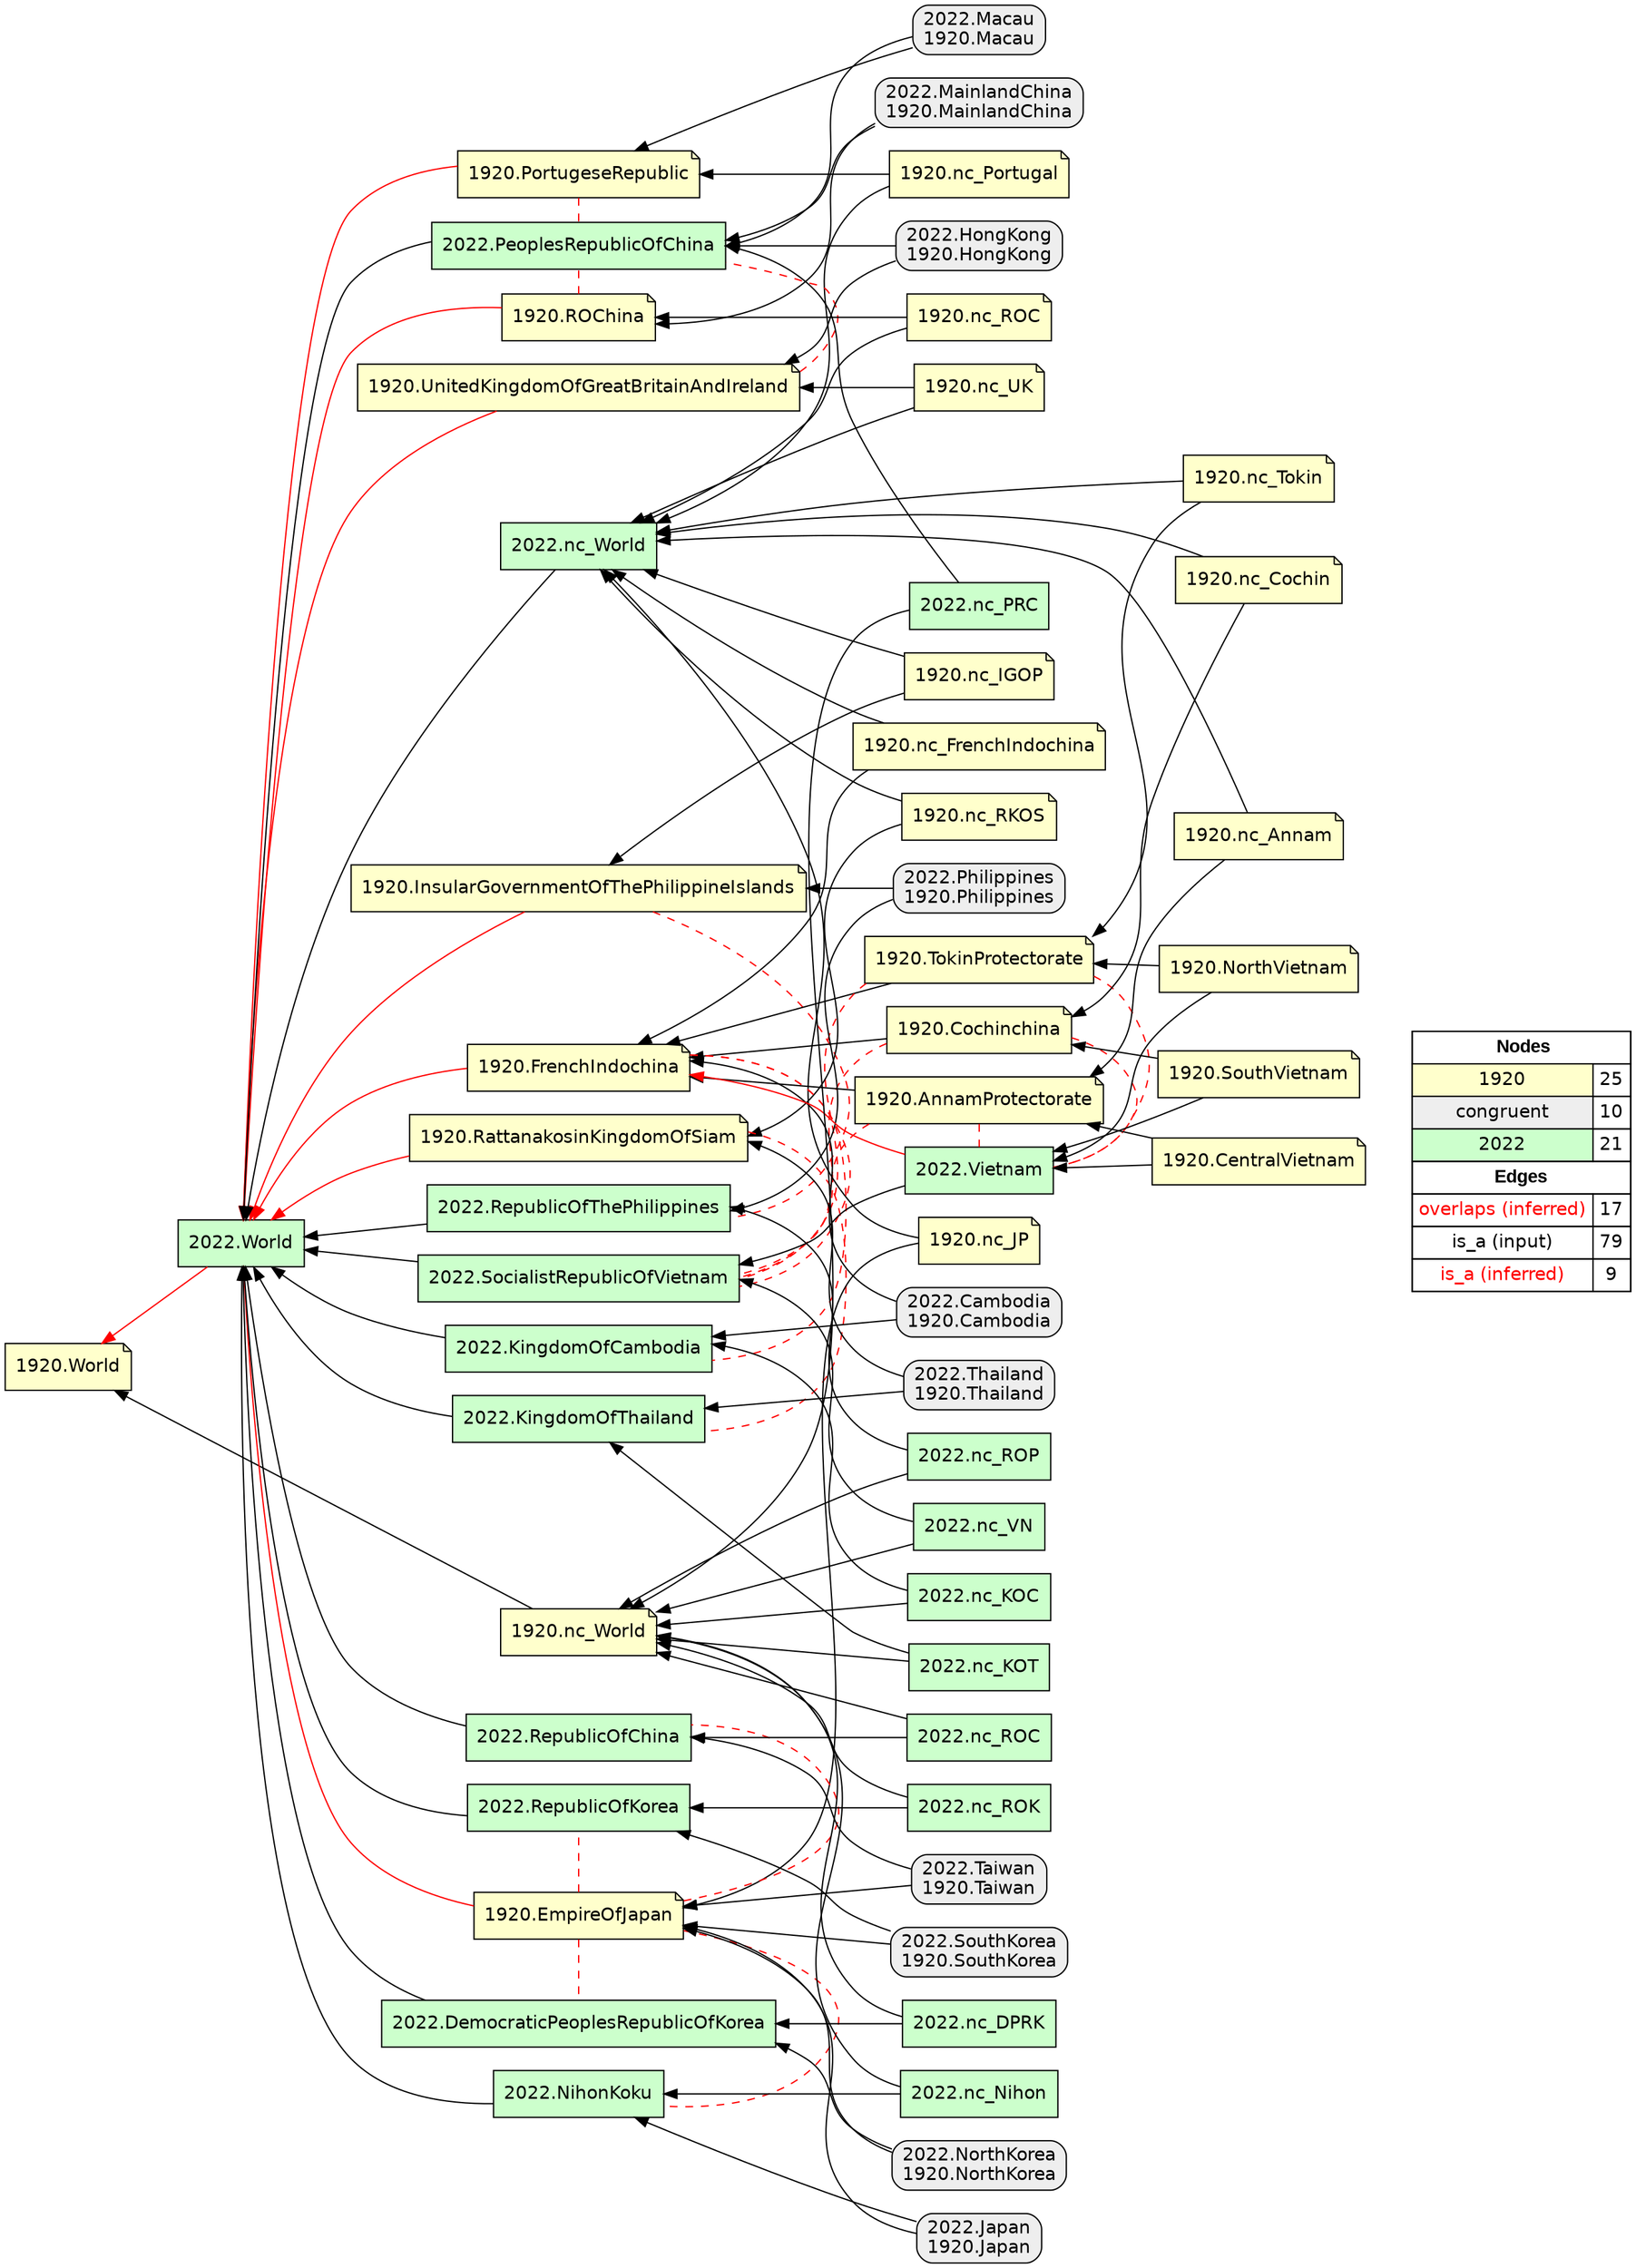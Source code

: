 digraph{
rankdir=RL
node[shape=note style=filled fillcolor="#FFFFCC" fontname="helvetica"] 
"1920.InsularGovernmentOfThePhilippineIslands"
"1920.World"
"1920.nc_Portugal"
"1920.nc_World"
"1920.UnitedKingdomOfGreatBritainAndIreland"
"1920.TokinProtectorate"
"1920.Cochinchina"
"1920.nc_UK"
"1920.nc_Cochin"
"1920.AnnamProtectorate"
"1920.CentralVietnam"
"1920.nc_Tokin"
"1920.nc_RKOS"
"1920.nc_IGOP"
"1920.PortugeseRepublic"
"1920.RattanakosinKingdomOfSiam"
"1920.nc_JP"
"1920.SouthVietnam"
"1920.nc_ROC"
"1920.ROChina"
"1920.FrenchIndochina"
"1920.nc_Annam"
"1920.EmpireOfJapan"
"1920.nc_FrenchIndochina"
"1920.NorthVietnam"
node[shape=box style="filled,rounded" fillcolor="#EEEEEE" fontname="helvetica"] 
"2022.Macau\n1920.Macau"
"2022.Cambodia\n1920.Cambodia"
"2022.Japan\n1920.Japan"
"2022.NorthKorea\n1920.NorthKorea"
"2022.MainlandChina\n1920.MainlandChina"
"2022.HongKong\n1920.HongKong"
"2022.Taiwan\n1920.Taiwan"
"2022.Thailand\n1920.Thailand"
"2022.Philippines\n1920.Philippines"
"2022.SouthKorea\n1920.SouthKorea"
node[shape=box style=filled fillcolor="#CCFFCC" fontname="helvetica"] 
"2022.nc_DPRK"
"2022.nc_VN"
"2022.RepublicOfKorea"
"2022.DemocraticPeoplesRepublicOfKorea"
"2022.nc_World"
"2022.PeoplesRepublicOfChina"
"2022.nc_ROC"
"2022.RepublicOfChina"
"2022.SocialistRepublicOfVietnam"
"2022.nc_ROP"
"2022.KingdomOfCambodia"
"2022.nc_Nihon"
"2022.Vietnam"
"2022.NihonKoku"
"2022.World"
"2022.KingdomOfThailand"
"2022.nc_PRC"
"2022.nc_ROK"
"2022.nc_KOC"
"2022.nc_KOT"
"2022.RepublicOfThePhilippines"
edge[arrowhead=none style=dashed color="#FF0000" constraint=false penwidth=1]
"1920.PortugeseRepublic" -> "2022.PeoplesRepublicOfChina"
"1920.EmpireOfJapan" -> "2022.RepublicOfKorea"
"1920.AnnamProtectorate" -> "2022.Vietnam"
"1920.EmpireOfJapan" -> "2022.NihonKoku"
"1920.AnnamProtectorate" -> "2022.SocialistRepublicOfVietnam"
"1920.UnitedKingdomOfGreatBritainAndIreland" -> "2022.PeoplesRepublicOfChina"
"1920.FrenchIndochina" -> "2022.KingdomOfCambodia"
"1920.RattanakosinKingdomOfSiam" -> "2022.KingdomOfThailand"
"1920.Cochinchina" -> "2022.Vietnam"
"1920.TokinProtectorate" -> "2022.Vietnam"
"1920.FrenchIndochina" -> "2022.SocialistRepublicOfVietnam"
"1920.EmpireOfJapan" -> "2022.RepublicOfChina"
"1920.ROChina" -> "2022.PeoplesRepublicOfChina"
"1920.Cochinchina" -> "2022.SocialistRepublicOfVietnam"
"1920.EmpireOfJapan" -> "2022.DemocraticPeoplesRepublicOfKorea"
"1920.InsularGovernmentOfThePhilippineIslands" -> "2022.RepublicOfThePhilippines"
"1920.TokinProtectorate" -> "2022.SocialistRepublicOfVietnam"
edge[arrowhead=normal style=dotted color="#000000" constraint=true penwidth=1]
edge[arrowhead=normal style=solid color="#000000" constraint=true penwidth=1]
"2022.HongKong\n1920.HongKong" -> "2022.PeoplesRepublicOfChina"
"2022.nc_ROC" -> "2022.RepublicOfChina"
"2022.nc_DPRK" -> "2022.DemocraticPeoplesRepublicOfKorea"
"1920.nc_ROC" -> "1920.ROChina"
"1920.nc_Portugal" -> "2022.nc_World"
"2022.RepublicOfKorea" -> "2022.World"
"2022.nc_DPRK" -> "1920.nc_World"
"2022.Taiwan\n1920.Taiwan" -> "2022.RepublicOfChina"
"1920.nc_UK" -> "1920.UnitedKingdomOfGreatBritainAndIreland"
"1920.nc_Tokin" -> "1920.TokinProtectorate"
"2022.nc_Nihon" -> "1920.nc_World"
"2022.Philippines\n1920.Philippines" -> "2022.RepublicOfThePhilippines"
"2022.nc_ROK" -> "2022.RepublicOfKorea"
"1920.nc_Portugal" -> "1920.PortugeseRepublic"
"1920.NorthVietnam" -> "2022.Vietnam"
"1920.nc_Annam" -> "1920.AnnamProtectorate"
"2022.nc_Nihon" -> "2022.NihonKoku"
"1920.SouthVietnam" -> "2022.Vietnam"
"2022.Macau\n1920.Macau" -> "2022.PeoplesRepublicOfChina"
"2022.RepublicOfChina" -> "2022.World"
"2022.nc_ROP" -> "1920.nc_World"
"1920.NorthVietnam" -> "1920.TokinProtectorate"
"2022.SocialistRepublicOfVietnam" -> "2022.World"
"2022.nc_KOT" -> "2022.KingdomOfThailand"
"2022.Japan\n1920.Japan" -> "2022.NihonKoku"
"1920.nc_RKOS" -> "1920.RattanakosinKingdomOfSiam"
"2022.NorthKorea\n1920.NorthKorea" -> "2022.DemocraticPeoplesRepublicOfKorea"
"1920.Cochinchina" -> "1920.FrenchIndochina"
"2022.Thailand\n1920.Thailand" -> "1920.RattanakosinKingdomOfSiam"
"2022.KingdomOfCambodia" -> "2022.World"
"2022.SouthKorea\n1920.SouthKorea" -> "2022.RepublicOfKorea"
"1920.nc_RKOS" -> "2022.nc_World"
"1920.CentralVietnam" -> "1920.AnnamProtectorate"
"1920.nc_Tokin" -> "2022.nc_World"
"2022.nc_PRC" -> "1920.nc_World"
"2022.nc_ROC" -> "1920.nc_World"
"1920.nc_Annam" -> "2022.nc_World"
"2022.HongKong\n1920.HongKong" -> "1920.UnitedKingdomOfGreatBritainAndIreland"
"1920.SouthVietnam" -> "1920.Cochinchina"
"1920.AnnamProtectorate" -> "1920.FrenchIndochina"
"1920.nc_Cochin" -> "1920.Cochinchina"
"2022.nc_ROK" -> "1920.nc_World"
"2022.MainlandChina\n1920.MainlandChina" -> "2022.PeoplesRepublicOfChina"
"1920.nc_JP" -> "2022.nc_World"
"2022.NihonKoku" -> "2022.World"
"1920.nc_World" -> "1920.World"
"1920.nc_FrenchIndochina" -> "1920.FrenchIndochina"
"1920.nc_FrenchIndochina" -> "2022.nc_World"
"2022.Taiwan\n1920.Taiwan" -> "1920.EmpireOfJapan"
"2022.Cambodia\n1920.Cambodia" -> "1920.FrenchIndochina"
"2022.Cambodia\n1920.Cambodia" -> "2022.KingdomOfCambodia"
"1920.nc_UK" -> "2022.nc_World"
"2022.nc_VN" -> "2022.SocialistRepublicOfVietnam"
"2022.nc_VN" -> "1920.nc_World"
"2022.nc_World" -> "2022.World"
"1920.nc_JP" -> "1920.EmpireOfJapan"
"2022.Vietnam" -> "2022.SocialistRepublicOfVietnam"
"2022.nc_KOT" -> "1920.nc_World"
"2022.RepublicOfThePhilippines" -> "2022.World"
"2022.nc_KOC" -> "1920.nc_World"
"2022.Japan\n1920.Japan" -> "1920.EmpireOfJapan"
"1920.TokinProtectorate" -> "1920.FrenchIndochina"
"1920.nc_Cochin" -> "2022.nc_World"
"1920.nc_IGOP" -> "2022.nc_World"
"2022.PeoplesRepublicOfChina" -> "2022.World"
"1920.nc_IGOP" -> "1920.InsularGovernmentOfThePhilippineIslands"
"2022.MainlandChina\n1920.MainlandChina" -> "1920.ROChina"
"2022.nc_ROP" -> "2022.RepublicOfThePhilippines"
"1920.CentralVietnam" -> "2022.Vietnam"
"2022.SouthKorea\n1920.SouthKorea" -> "1920.EmpireOfJapan"
"2022.NorthKorea\n1920.NorthKorea" -> "1920.EmpireOfJapan"
"2022.DemocraticPeoplesRepublicOfKorea" -> "2022.World"
"2022.nc_KOC" -> "2022.KingdomOfCambodia"
"2022.Philippines\n1920.Philippines" -> "1920.InsularGovernmentOfThePhilippineIslands"
"2022.Macau\n1920.Macau" -> "1920.PortugeseRepublic"
"1920.nc_ROC" -> "2022.nc_World"
"2022.Thailand\n1920.Thailand" -> "2022.KingdomOfThailand"
"2022.KingdomOfThailand" -> "2022.World"
"2022.nc_PRC" -> "2022.PeoplesRepublicOfChina"
edge[arrowhead=normal style=solid color="#FF0000" constraint=true penwidth=1]
"1920.RattanakosinKingdomOfSiam" -> "2022.World"
"1920.EmpireOfJapan" -> "2022.World"
"1920.InsularGovernmentOfThePhilippineIslands" -> "2022.World"
"1920.FrenchIndochina" -> "2022.World"
"1920.UnitedKingdomOfGreatBritainAndIreland" -> "2022.World"
"2022.World" -> "1920.World"
"1920.ROChina" -> "2022.World"
"1920.PortugeseRepublic" -> "2022.World"
"2022.Vietnam" -> "1920.FrenchIndochina"
node[shape=box] 
{rank=source Legend [fillcolor= white margin=0 label=< 
 <TABLE BORDER="0" CELLBORDER="1" CELLSPACING="0" CELLPADDING="4"> 
<TR> <TD COLSPAN="2"><font face="Arial Black"> Nodes</font></TD> </TR> 
<TR> 
 <TD bgcolor="#FFFFCC" fontname="helvetica">1920</TD> 
 <TD>25</TD> 
 </TR> 
<TR> 
 <TD bgcolor="#EEEEEE" fontname="helvetica">congruent</TD> 
 <TD>10</TD> 
 </TR> 
<TR> 
 <TD bgcolor="#CCFFCC" fontname="helvetica">2022</TD> 
 <TD>21</TD> 
 </TR> 
<TR> <TD COLSPAN="2"><font face = "Arial Black"> Edges </font></TD> </TR> 
<TR> 
 <TD><font color ="#FF0000">overlaps (inferred)</font></TD><TD>17</TD>
</TR>
<TR> 
 <TD><font color ="#000000">is_a (input)</font></TD><TD>79</TD>
</TR>
<TR> 
 <TD><font color ="#FF0000">is_a (inferred)</font></TD><TD>9</TD>
</TR>
</TABLE> 
 >] } 
}